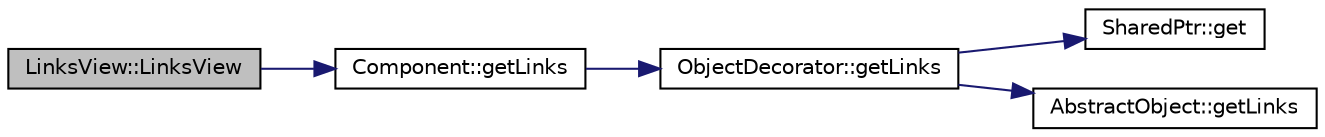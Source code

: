 digraph "LinksView::LinksView"
{
  edge [fontname="Helvetica",fontsize="10",labelfontname="Helvetica",labelfontsize="10"];
  node [fontname="Helvetica",fontsize="10",shape=record];
  rankdir="LR";
  Node6 [label="LinksView::LinksView",height=0.2,width=0.4,color="black", fillcolor="grey75", style="filled", fontcolor="black"];
  Node6 -> Node7 [color="midnightblue",fontsize="10",style="solid",fontname="Helvetica"];
  Node7 [label="Component::getLinks",height=0.2,width=0.4,color="black", fillcolor="white", style="filled",URL="$classComponent.html#a69c9ae9e7a836becae2eb4f2ff2ad9ae"];
  Node7 -> Node8 [color="midnightblue",fontsize="10",style="solid",fontname="Helvetica"];
  Node8 [label="ObjectDecorator::getLinks",height=0.2,width=0.4,color="black", fillcolor="white", style="filled",URL="$classObjectDecorator.html#a2ecf6bc1b1c7f501d7183a26ce1b2e64"];
  Node8 -> Node9 [color="midnightblue",fontsize="10",style="solid",fontname="Helvetica"];
  Node9 [label="SharedPtr::get",height=0.2,width=0.4,color="black", fillcolor="white", style="filled",URL="$classSharedPtr.html#a49ccede7111c7d25c1b1752b8ede30f5",tooltip="Gets the pointer hold. "];
  Node8 -> Node10 [color="midnightblue",fontsize="10",style="solid",fontname="Helvetica"];
  Node10 [label="AbstractObject::getLinks",height=0.2,width=0.4,color="black", fillcolor="white", style="filled",URL="$classAbstractObject.html#ab4a27c53cbbaf5338d731d8859d31067"];
}
